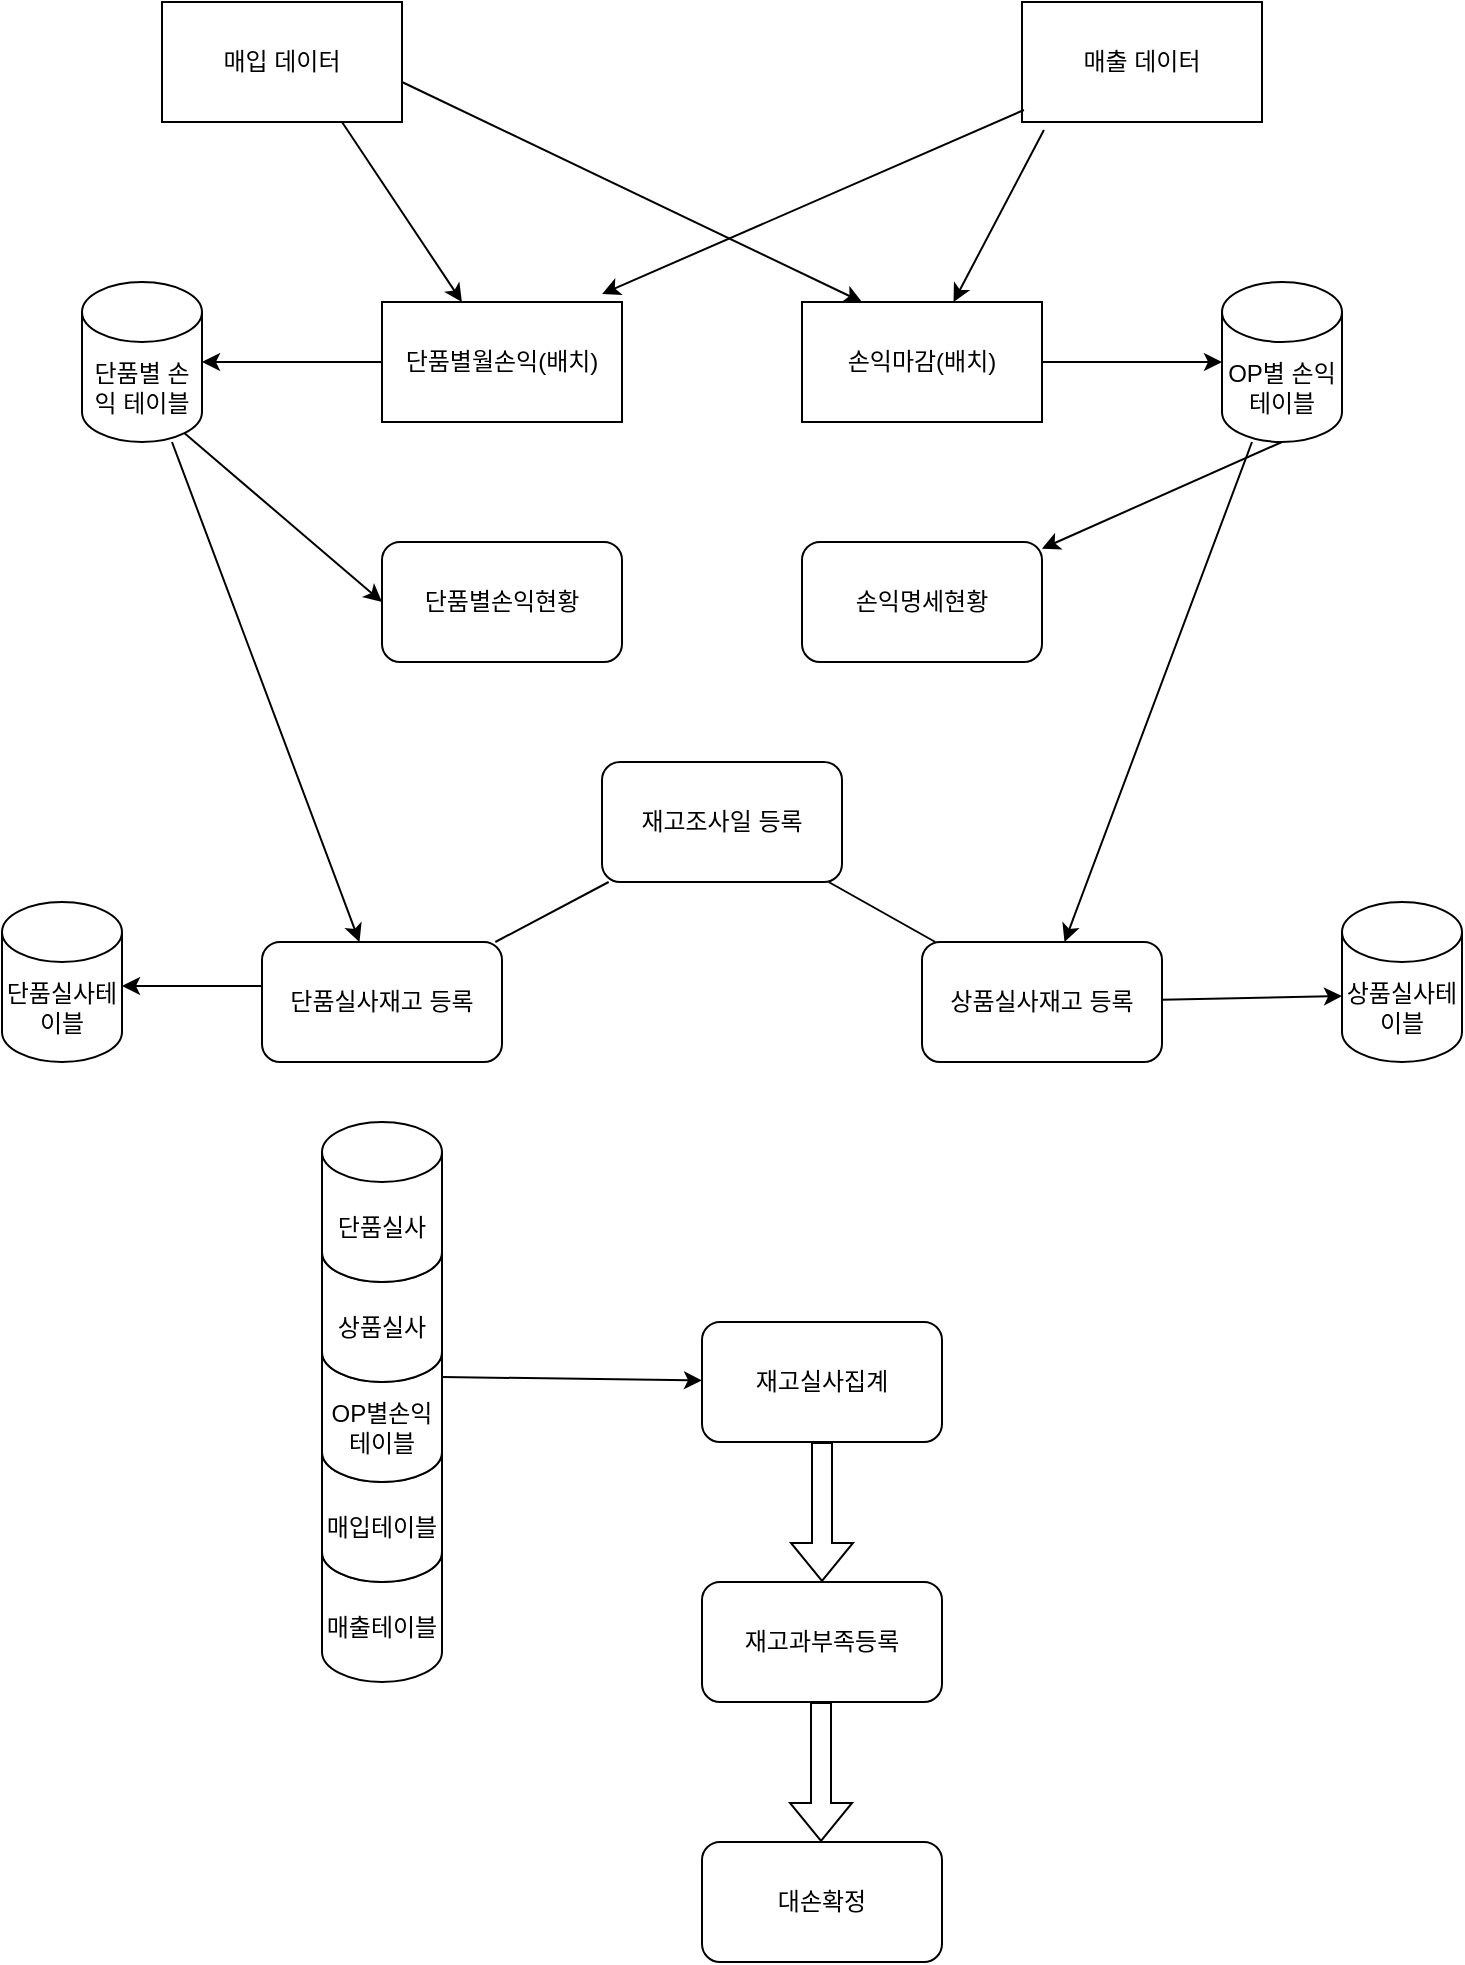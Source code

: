 <mxfile version="18.1.2" type="github">
  <diagram id="qemNlm5yloiRd4QjXTwP" name="Page-1">
    <mxGraphModel dx="1422" dy="762" grid="1" gridSize="10" guides="1" tooltips="1" connect="1" arrows="1" fold="1" page="1" pageScale="1" pageWidth="827" pageHeight="1169" math="0" shadow="0">
      <root>
        <mxCell id="0" />
        <mxCell id="1" parent="0" />
        <mxCell id="gqm1DGUjnK-AqmJ8CLDV-32" value="매출테이블" style="shape=cylinder3;whiteSpace=wrap;html=1;boundedLbl=1;backgroundOutline=1;size=15;" vertex="1" parent="1">
          <mxGeometry x="200" y="860" width="60" height="80" as="geometry" />
        </mxCell>
        <mxCell id="gqm1DGUjnK-AqmJ8CLDV-1" value="매입 데이터" style="rounded=0;whiteSpace=wrap;html=1;" vertex="1" parent="1">
          <mxGeometry x="120" y="100" width="120" height="60" as="geometry" />
        </mxCell>
        <mxCell id="gqm1DGUjnK-AqmJ8CLDV-2" value="매출 데이터" style="rounded=0;whiteSpace=wrap;html=1;" vertex="1" parent="1">
          <mxGeometry x="550" y="100" width="120" height="60" as="geometry" />
        </mxCell>
        <mxCell id="gqm1DGUjnK-AqmJ8CLDV-3" value="손익마감(배치)" style="rounded=0;whiteSpace=wrap;html=1;" vertex="1" parent="1">
          <mxGeometry x="440" y="250" width="120" height="60" as="geometry" />
        </mxCell>
        <mxCell id="gqm1DGUjnK-AqmJ8CLDV-4" value="OP별 손익테이블" style="shape=cylinder3;whiteSpace=wrap;html=1;boundedLbl=1;backgroundOutline=1;size=15;" vertex="1" parent="1">
          <mxGeometry x="650" y="240" width="60" height="80" as="geometry" />
        </mxCell>
        <mxCell id="gqm1DGUjnK-AqmJ8CLDV-5" value="단품별월손익(배치)" style="rounded=0;whiteSpace=wrap;html=1;" vertex="1" parent="1">
          <mxGeometry x="230" y="250" width="120" height="60" as="geometry" />
        </mxCell>
        <mxCell id="gqm1DGUjnK-AqmJ8CLDV-6" value="단품별 손익 테이블" style="shape=cylinder3;whiteSpace=wrap;html=1;boundedLbl=1;backgroundOutline=1;size=15;" vertex="1" parent="1">
          <mxGeometry x="80" y="240" width="60" height="80" as="geometry" />
        </mxCell>
        <mxCell id="gqm1DGUjnK-AqmJ8CLDV-7" value="" style="endArrow=classic;html=1;rounded=0;exitX=0.75;exitY=1;exitDx=0;exitDy=0;entryX=0.333;entryY=0;entryDx=0;entryDy=0;entryPerimeter=0;" edge="1" parent="1" source="gqm1DGUjnK-AqmJ8CLDV-1" target="gqm1DGUjnK-AqmJ8CLDV-5">
          <mxGeometry width="50" height="50" relative="1" as="geometry">
            <mxPoint x="390" y="310" as="sourcePoint" />
            <mxPoint x="440" y="260" as="targetPoint" />
          </mxGeometry>
        </mxCell>
        <mxCell id="gqm1DGUjnK-AqmJ8CLDV-8" value="" style="endArrow=classic;html=1;rounded=0;exitX=0.008;exitY=0.9;exitDx=0;exitDy=0;entryX=0.917;entryY=-0.067;entryDx=0;entryDy=0;entryPerimeter=0;exitPerimeter=0;" edge="1" parent="1" source="gqm1DGUjnK-AqmJ8CLDV-2" target="gqm1DGUjnK-AqmJ8CLDV-5">
          <mxGeometry width="50" height="50" relative="1" as="geometry">
            <mxPoint x="220" y="170" as="sourcePoint" />
            <mxPoint x="279.96" y="260" as="targetPoint" />
          </mxGeometry>
        </mxCell>
        <mxCell id="gqm1DGUjnK-AqmJ8CLDV-9" value="" style="endArrow=classic;html=1;rounded=0;exitX=0.008;exitY=0.9;exitDx=0;exitDy=0;exitPerimeter=0;" edge="1" parent="1" target="gqm1DGUjnK-AqmJ8CLDV-3">
          <mxGeometry width="50" height="50" relative="1" as="geometry">
            <mxPoint x="560.96" y="164" as="sourcePoint" />
            <mxPoint x="350.04" y="255.98" as="targetPoint" />
          </mxGeometry>
        </mxCell>
        <mxCell id="gqm1DGUjnK-AqmJ8CLDV-10" value="" style="endArrow=classic;html=1;rounded=0;exitX=0.75;exitY=1;exitDx=0;exitDy=0;entryX=0.25;entryY=0;entryDx=0;entryDy=0;" edge="1" parent="1" target="gqm1DGUjnK-AqmJ8CLDV-3">
          <mxGeometry width="50" height="50" relative="1" as="geometry">
            <mxPoint x="240" y="140" as="sourcePoint" />
            <mxPoint x="299.96" y="230" as="targetPoint" />
          </mxGeometry>
        </mxCell>
        <mxCell id="gqm1DGUjnK-AqmJ8CLDV-11" value="" style="endArrow=classic;html=1;rounded=0;" edge="1" parent="1" source="gqm1DGUjnK-AqmJ8CLDV-5" target="gqm1DGUjnK-AqmJ8CLDV-6">
          <mxGeometry width="50" height="50" relative="1" as="geometry">
            <mxPoint x="390" y="310" as="sourcePoint" />
            <mxPoint x="440" y="260" as="targetPoint" />
          </mxGeometry>
        </mxCell>
        <mxCell id="gqm1DGUjnK-AqmJ8CLDV-12" value="" style="endArrow=classic;html=1;rounded=0;exitX=1;exitY=0.5;exitDx=0;exitDy=0;" edge="1" parent="1" source="gqm1DGUjnK-AqmJ8CLDV-3" target="gqm1DGUjnK-AqmJ8CLDV-4">
          <mxGeometry width="50" height="50" relative="1" as="geometry">
            <mxPoint x="640" y="300" as="sourcePoint" />
            <mxPoint x="550" y="300" as="targetPoint" />
          </mxGeometry>
        </mxCell>
        <mxCell id="gqm1DGUjnK-AqmJ8CLDV-14" value="단품별손익현황" style="rounded=1;whiteSpace=wrap;html=1;" vertex="1" parent="1">
          <mxGeometry x="230" y="370" width="120" height="60" as="geometry" />
        </mxCell>
        <mxCell id="gqm1DGUjnK-AqmJ8CLDV-15" value="손익명세현황" style="rounded=1;whiteSpace=wrap;html=1;" vertex="1" parent="1">
          <mxGeometry x="440" y="370" width="120" height="60" as="geometry" />
        </mxCell>
        <mxCell id="gqm1DGUjnK-AqmJ8CLDV-16" value="" style="endArrow=classic;html=1;rounded=0;exitX=0.855;exitY=1;exitDx=0;exitDy=-4.35;exitPerimeter=0;entryX=0;entryY=0.5;entryDx=0;entryDy=0;" edge="1" parent="1" source="gqm1DGUjnK-AqmJ8CLDV-6" target="gqm1DGUjnK-AqmJ8CLDV-14">
          <mxGeometry width="50" height="50" relative="1" as="geometry">
            <mxPoint x="390" y="310" as="sourcePoint" />
            <mxPoint x="440" y="260" as="targetPoint" />
          </mxGeometry>
        </mxCell>
        <mxCell id="gqm1DGUjnK-AqmJ8CLDV-17" value="" style="endArrow=classic;html=1;rounded=0;exitX=0.5;exitY=1;exitDx=0;exitDy=0;exitPerimeter=0;" edge="1" parent="1" source="gqm1DGUjnK-AqmJ8CLDV-4" target="gqm1DGUjnK-AqmJ8CLDV-15">
          <mxGeometry width="50" height="50" relative="1" as="geometry">
            <mxPoint x="141.3" y="325.65" as="sourcePoint" />
            <mxPoint x="240" y="410" as="targetPoint" />
          </mxGeometry>
        </mxCell>
        <mxCell id="gqm1DGUjnK-AqmJ8CLDV-18" value="재고조사일 등록" style="rounded=1;whiteSpace=wrap;html=1;" vertex="1" parent="1">
          <mxGeometry x="340" y="480" width="120" height="60" as="geometry" />
        </mxCell>
        <mxCell id="gqm1DGUjnK-AqmJ8CLDV-19" value="단품실사재고 등록" style="rounded=1;whiteSpace=wrap;html=1;" vertex="1" parent="1">
          <mxGeometry x="170" y="570" width="120" height="60" as="geometry" />
        </mxCell>
        <mxCell id="gqm1DGUjnK-AqmJ8CLDV-20" value="상품실사재고 등록" style="rounded=1;whiteSpace=wrap;html=1;" vertex="1" parent="1">
          <mxGeometry x="500" y="570" width="120" height="60" as="geometry" />
        </mxCell>
        <mxCell id="gqm1DGUjnK-AqmJ8CLDV-21" value="" style="endArrow=classic;html=1;rounded=0;" edge="1" parent="1" source="gqm1DGUjnK-AqmJ8CLDV-4" target="gqm1DGUjnK-AqmJ8CLDV-20">
          <mxGeometry width="50" height="50" relative="1" as="geometry">
            <mxPoint x="690" y="330" as="sourcePoint" />
            <mxPoint x="570" y="383.333" as="targetPoint" />
          </mxGeometry>
        </mxCell>
        <mxCell id="gqm1DGUjnK-AqmJ8CLDV-22" value="" style="endArrow=classic;html=1;rounded=0;" edge="1" parent="1" source="gqm1DGUjnK-AqmJ8CLDV-6" target="gqm1DGUjnK-AqmJ8CLDV-19">
          <mxGeometry width="50" height="50" relative="1" as="geometry">
            <mxPoint x="141.3" y="325.65" as="sourcePoint" />
            <mxPoint x="240" y="410" as="targetPoint" />
          </mxGeometry>
        </mxCell>
        <mxCell id="gqm1DGUjnK-AqmJ8CLDV-23" value="단품실사테이블" style="shape=cylinder3;whiteSpace=wrap;html=1;boundedLbl=1;backgroundOutline=1;size=15;" vertex="1" parent="1">
          <mxGeometry x="40" y="550" width="60" height="80" as="geometry" />
        </mxCell>
        <mxCell id="gqm1DGUjnK-AqmJ8CLDV-24" value="상품실사테이블" style="shape=cylinder3;whiteSpace=wrap;html=1;boundedLbl=1;backgroundOutline=1;size=15;" vertex="1" parent="1">
          <mxGeometry x="710" y="550" width="60" height="80" as="geometry" />
        </mxCell>
        <mxCell id="gqm1DGUjnK-AqmJ8CLDV-25" value="" style="endArrow=classic;html=1;rounded=0;exitX=0;exitY=0.367;exitDx=0;exitDy=0;exitPerimeter=0;" edge="1" parent="1" source="gqm1DGUjnK-AqmJ8CLDV-19">
          <mxGeometry width="50" height="50" relative="1" as="geometry">
            <mxPoint x="390" y="510" as="sourcePoint" />
            <mxPoint x="100" y="592" as="targetPoint" />
          </mxGeometry>
        </mxCell>
        <mxCell id="gqm1DGUjnK-AqmJ8CLDV-26" value="" style="endArrow=classic;html=1;rounded=0;entryX=0;entryY=0.588;entryDx=0;entryDy=0;entryPerimeter=0;" edge="1" parent="1" source="gqm1DGUjnK-AqmJ8CLDV-20" target="gqm1DGUjnK-AqmJ8CLDV-24">
          <mxGeometry width="50" height="50" relative="1" as="geometry">
            <mxPoint x="390" y="510" as="sourcePoint" />
            <mxPoint x="440" y="460" as="targetPoint" />
          </mxGeometry>
        </mxCell>
        <mxCell id="gqm1DGUjnK-AqmJ8CLDV-28" value="" style="endArrow=none;html=1;rounded=0;" edge="1" parent="1" source="gqm1DGUjnK-AqmJ8CLDV-20" target="gqm1DGUjnK-AqmJ8CLDV-18">
          <mxGeometry width="50" height="50" relative="1" as="geometry">
            <mxPoint x="390" y="710" as="sourcePoint" />
            <mxPoint x="440" y="660" as="targetPoint" />
          </mxGeometry>
        </mxCell>
        <mxCell id="gqm1DGUjnK-AqmJ8CLDV-29" value="" style="endArrow=none;html=1;rounded=0;" edge="1" parent="1" source="gqm1DGUjnK-AqmJ8CLDV-19" target="gqm1DGUjnK-AqmJ8CLDV-18">
          <mxGeometry width="50" height="50" relative="1" as="geometry">
            <mxPoint x="516.667" y="580" as="sourcePoint" />
            <mxPoint x="463.333" y="550" as="targetPoint" />
          </mxGeometry>
        </mxCell>
        <mxCell id="gqm1DGUjnK-AqmJ8CLDV-30" value="재고실사집계" style="rounded=1;whiteSpace=wrap;html=1;" vertex="1" parent="1">
          <mxGeometry x="390" y="760" width="120" height="60" as="geometry" />
        </mxCell>
        <mxCell id="gqm1DGUjnK-AqmJ8CLDV-31" value="매입테이블" style="shape=cylinder3;whiteSpace=wrap;html=1;boundedLbl=1;backgroundOutline=1;size=15;" vertex="1" parent="1">
          <mxGeometry x="200" y="810" width="60" height="80" as="geometry" />
        </mxCell>
        <mxCell id="gqm1DGUjnK-AqmJ8CLDV-33" value="OP별손익테이블" style="shape=cylinder3;whiteSpace=wrap;html=1;boundedLbl=1;backgroundOutline=1;size=15;" vertex="1" parent="1">
          <mxGeometry x="200" y="760" width="60" height="80" as="geometry" />
        </mxCell>
        <mxCell id="gqm1DGUjnK-AqmJ8CLDV-35" value="상품실사" style="shape=cylinder3;whiteSpace=wrap;html=1;boundedLbl=1;backgroundOutline=1;size=15;" vertex="1" parent="1">
          <mxGeometry x="200" y="710" width="60" height="80" as="geometry" />
        </mxCell>
        <mxCell id="gqm1DGUjnK-AqmJ8CLDV-34" value="단품실사" style="shape=cylinder3;whiteSpace=wrap;html=1;boundedLbl=1;backgroundOutline=1;size=15;" vertex="1" parent="1">
          <mxGeometry x="200" y="660" width="60" height="80" as="geometry" />
        </mxCell>
        <mxCell id="gqm1DGUjnK-AqmJ8CLDV-36" value="" style="endArrow=classic;html=1;rounded=0;exitX=1;exitY=0;exitDx=0;exitDy=27.5;exitPerimeter=0;" edge="1" parent="1" source="gqm1DGUjnK-AqmJ8CLDV-33" target="gqm1DGUjnK-AqmJ8CLDV-30">
          <mxGeometry width="50" height="50" relative="1" as="geometry">
            <mxPoint x="280" y="780" as="sourcePoint" />
            <mxPoint x="440" y="570" as="targetPoint" />
          </mxGeometry>
        </mxCell>
        <mxCell id="gqm1DGUjnK-AqmJ8CLDV-38" value="재고과부족등록" style="rounded=1;whiteSpace=wrap;html=1;" vertex="1" parent="1">
          <mxGeometry x="390" y="890" width="120" height="60" as="geometry" />
        </mxCell>
        <mxCell id="gqm1DGUjnK-AqmJ8CLDV-39" value="대손확정" style="rounded=1;whiteSpace=wrap;html=1;" vertex="1" parent="1">
          <mxGeometry x="390" y="1020" width="120" height="60" as="geometry" />
        </mxCell>
        <mxCell id="gqm1DGUjnK-AqmJ8CLDV-40" value="" style="shape=flexArrow;endArrow=classic;html=1;rounded=0;exitX=0.5;exitY=1;exitDx=0;exitDy=0;" edge="1" parent="1" source="gqm1DGUjnK-AqmJ8CLDV-30" target="gqm1DGUjnK-AqmJ8CLDV-38">
          <mxGeometry width="50" height="50" relative="1" as="geometry">
            <mxPoint x="390" y="820" as="sourcePoint" />
            <mxPoint x="440" y="770" as="targetPoint" />
          </mxGeometry>
        </mxCell>
        <mxCell id="gqm1DGUjnK-AqmJ8CLDV-41" value="" style="shape=flexArrow;endArrow=classic;html=1;rounded=0;exitX=0.5;exitY=1;exitDx=0;exitDy=0;" edge="1" parent="1">
          <mxGeometry width="50" height="50" relative="1" as="geometry">
            <mxPoint x="449.5" y="950" as="sourcePoint" />
            <mxPoint x="449.5" y="1020" as="targetPoint" />
          </mxGeometry>
        </mxCell>
      </root>
    </mxGraphModel>
  </diagram>
</mxfile>
